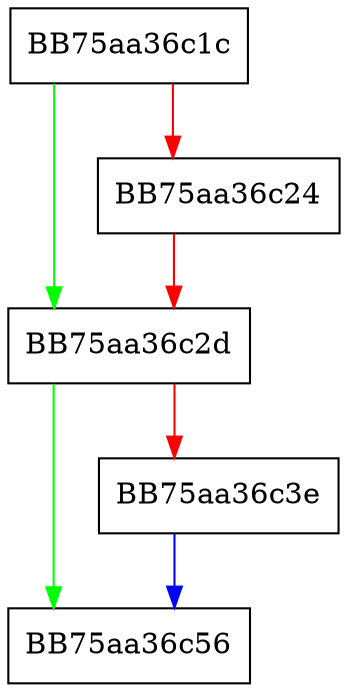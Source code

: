 digraph set_first {
  node [shape="box"];
  graph [splines=ortho];
  BB75aa36c1c -> BB75aa36c2d [color="green"];
  BB75aa36c1c -> BB75aa36c24 [color="red"];
  BB75aa36c24 -> BB75aa36c2d [color="red"];
  BB75aa36c2d -> BB75aa36c56 [color="green"];
  BB75aa36c2d -> BB75aa36c3e [color="red"];
  BB75aa36c3e -> BB75aa36c56 [color="blue"];
}